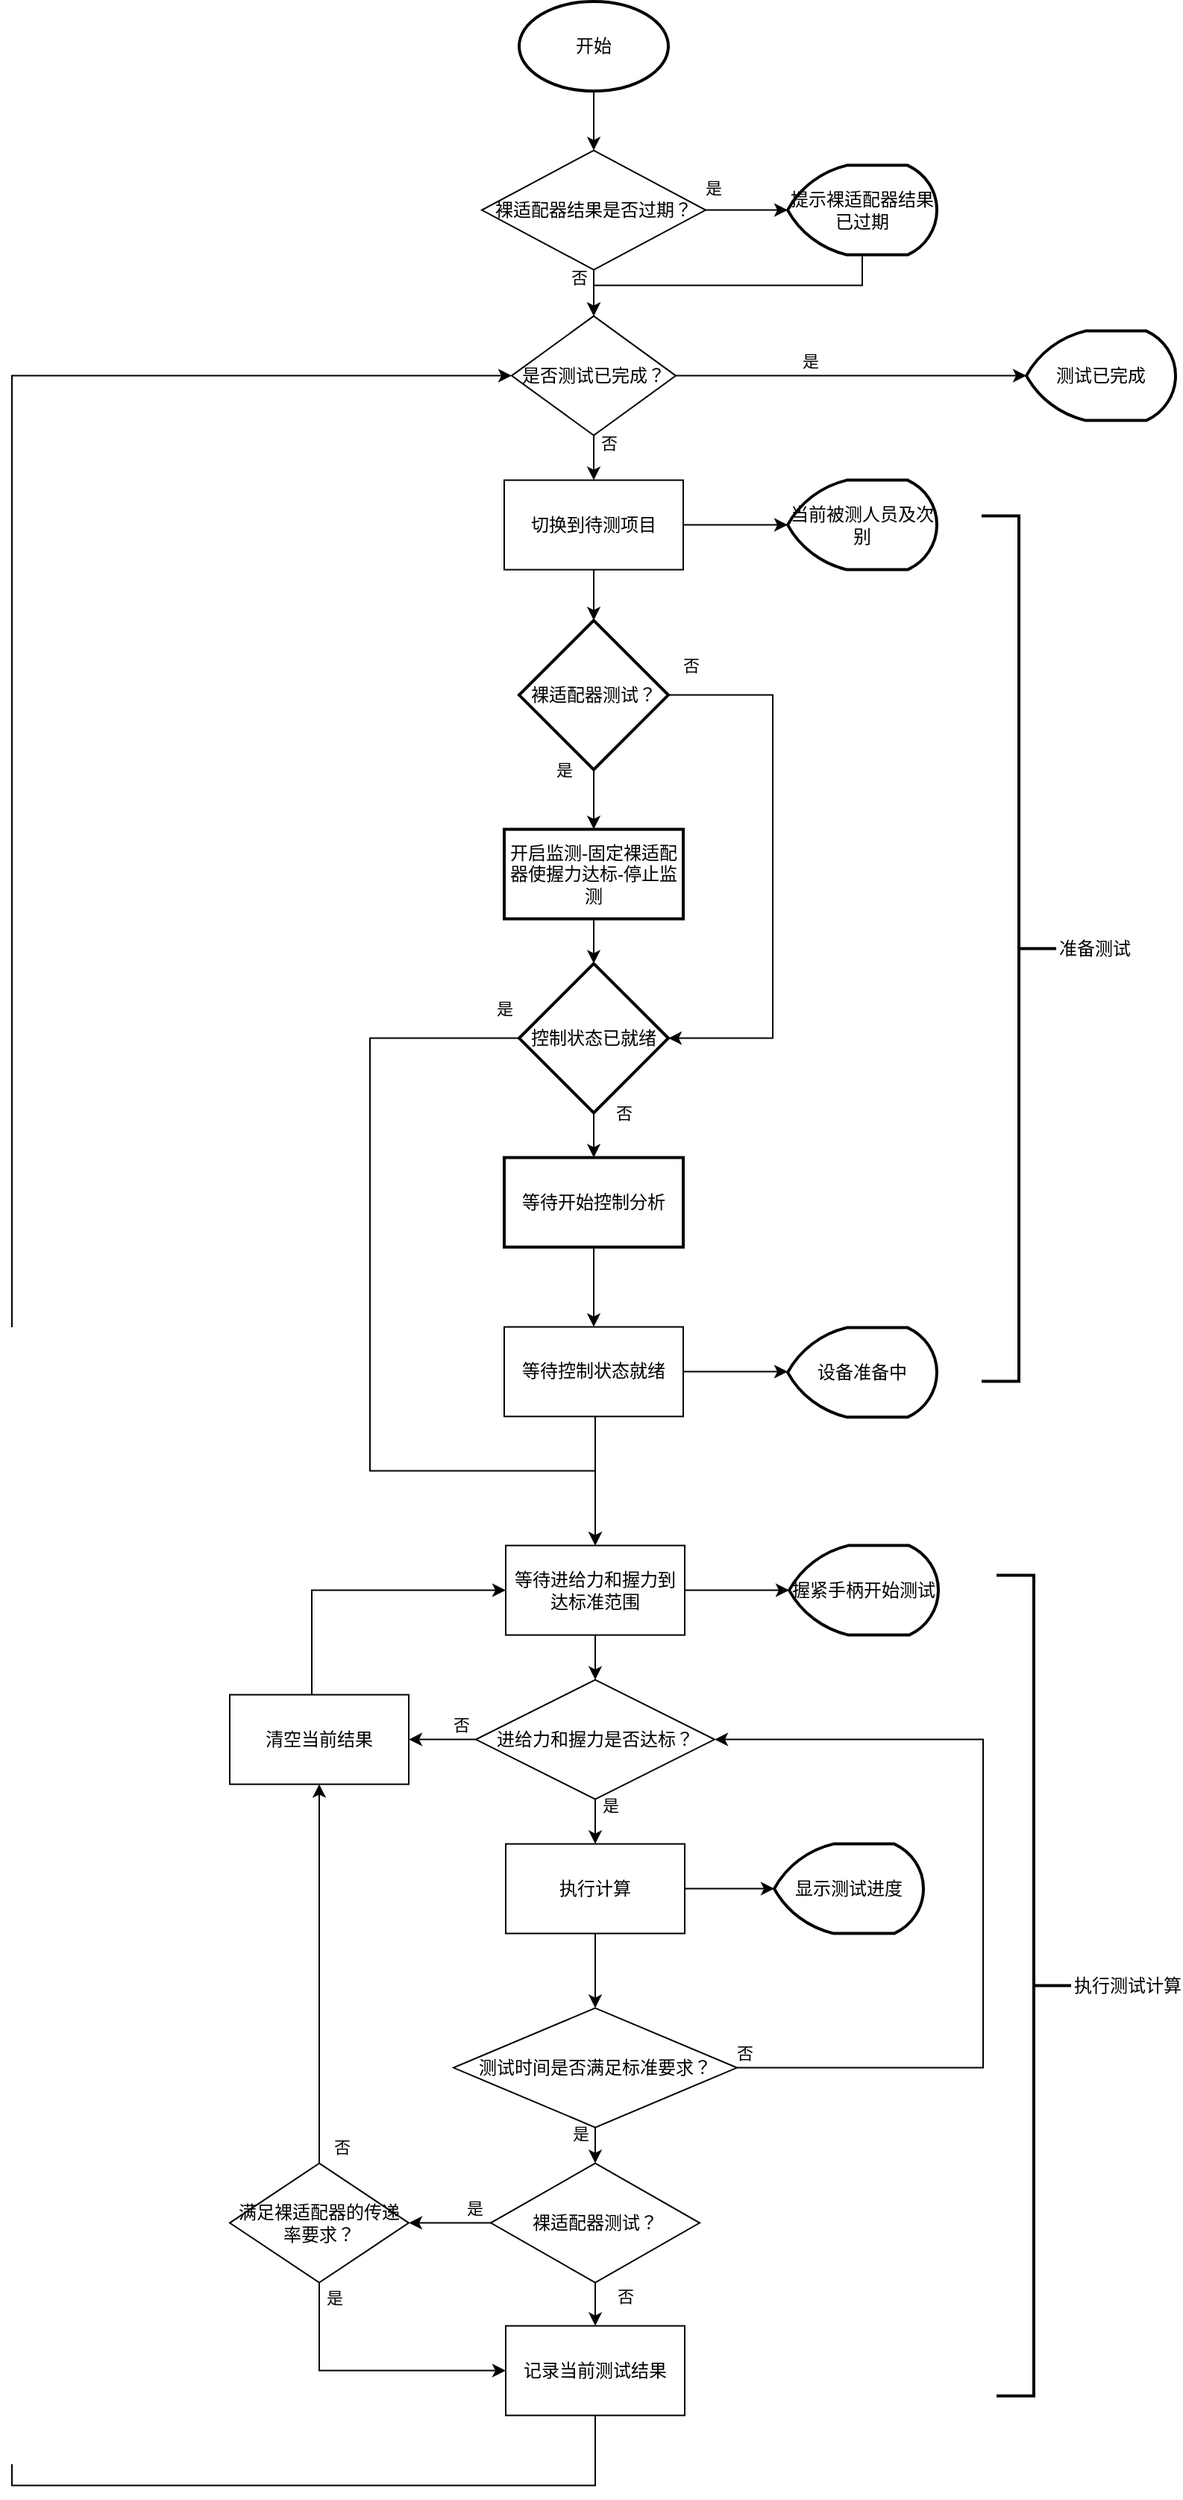 <mxfile version="14.0.5" type="github">
  <diagram id="dMnIHLM8aTlbsJUh-Kxh" name="Page-1">
    <mxGraphModel dx="1057" dy="2335" grid="1" gridSize="10" guides="1" tooltips="1" connect="1" arrows="1" fold="1" page="1" pageScale="1" pageWidth="827" pageHeight="1169" math="0" shadow="0">
      <root>
        <mxCell id="0" />
        <mxCell id="1" parent="0" />
        <mxCell id="09_Y4HbsA0_MMS8WtF8S-1" value="" style="edgeStyle=orthogonalEdgeStyle;rounded=0;orthogonalLoop=1;jettySize=auto;html=1;entryX=0.5;entryY=0;entryDx=0;entryDy=0;" edge="1" parent="1" source="09_Y4HbsA0_MMS8WtF8S-4" target="09_Y4HbsA0_MMS8WtF8S-9">
          <mxGeometry relative="1" as="geometry">
            <mxPoint x="1420.059" y="-945.2" as="targetPoint" />
          </mxGeometry>
        </mxCell>
        <mxCell id="09_Y4HbsA0_MMS8WtF8S-2" value="否" style="edgeLabel;html=1;align=center;verticalAlign=middle;resizable=0;points=[];" vertex="1" connectable="0" parent="09_Y4HbsA0_MMS8WtF8S-1">
          <mxGeometry x="-0.812" y="1" relative="1" as="geometry">
            <mxPoint x="-11" as="offset" />
          </mxGeometry>
        </mxCell>
        <mxCell id="09_Y4HbsA0_MMS8WtF8S-3" value="是" style="edgeStyle=orthogonalEdgeStyle;rounded=0;orthogonalLoop=1;jettySize=auto;html=1;" edge="1" parent="1" source="09_Y4HbsA0_MMS8WtF8S-4" target="09_Y4HbsA0_MMS8WtF8S-39">
          <mxGeometry x="-0.818" y="15" relative="1" as="geometry">
            <mxPoint as="offset" />
          </mxGeometry>
        </mxCell>
        <mxCell id="09_Y4HbsA0_MMS8WtF8S-4" value="裸适配器结果是否过期？" style="rhombus;whiteSpace=wrap;html=1;" vertex="1" parent="1">
          <mxGeometry x="1175" y="-1050.2" width="150" height="80" as="geometry" />
        </mxCell>
        <mxCell id="09_Y4HbsA0_MMS8WtF8S-5" value="" style="edgeStyle=orthogonalEdgeStyle;rounded=0;orthogonalLoop=1;jettySize=auto;html=1;entryX=0;entryY=0.5;entryDx=0;entryDy=0;entryPerimeter=0;" edge="1" parent="1" source="09_Y4HbsA0_MMS8WtF8S-9" target="09_Y4HbsA0_MMS8WtF8S-16">
          <mxGeometry relative="1" as="geometry">
            <mxPoint x="1380" y="-899.2" as="targetPoint" />
          </mxGeometry>
        </mxCell>
        <mxCell id="09_Y4HbsA0_MMS8WtF8S-6" value="是" style="edgeLabel;html=1;align=center;verticalAlign=middle;resizable=0;points=[];" vertex="1" connectable="0" parent="09_Y4HbsA0_MMS8WtF8S-5">
          <mxGeometry x="-0.184" y="-1" relative="1" as="geometry">
            <mxPoint x="-5.8" y="-11" as="offset" />
          </mxGeometry>
        </mxCell>
        <mxCell id="09_Y4HbsA0_MMS8WtF8S-7" value="" style="edgeStyle=orthogonalEdgeStyle;rounded=0;orthogonalLoop=1;jettySize=auto;html=1;" edge="1" parent="1" source="09_Y4HbsA0_MMS8WtF8S-9" target="09_Y4HbsA0_MMS8WtF8S-12">
          <mxGeometry relative="1" as="geometry" />
        </mxCell>
        <mxCell id="09_Y4HbsA0_MMS8WtF8S-8" value="否" style="edgeLabel;html=1;align=center;verticalAlign=middle;resizable=0;points=[];" vertex="1" connectable="0" parent="09_Y4HbsA0_MMS8WtF8S-7">
          <mxGeometry x="-0.813" y="-2" relative="1" as="geometry">
            <mxPoint x="12" as="offset" />
          </mxGeometry>
        </mxCell>
        <mxCell id="09_Y4HbsA0_MMS8WtF8S-9" value="是否测试已完成？" style="rhombus;whiteSpace=wrap;html=1;" vertex="1" parent="1">
          <mxGeometry x="1195" y="-939.2" width="110" height="80" as="geometry" />
        </mxCell>
        <mxCell id="09_Y4HbsA0_MMS8WtF8S-10" value="" style="edgeStyle=orthogonalEdgeStyle;rounded=0;orthogonalLoop=1;jettySize=auto;html=1;" edge="1" parent="1" source="09_Y4HbsA0_MMS8WtF8S-12" target="09_Y4HbsA0_MMS8WtF8S-17">
          <mxGeometry relative="1" as="geometry" />
        </mxCell>
        <mxCell id="09_Y4HbsA0_MMS8WtF8S-11" value="" style="edgeStyle=orthogonalEdgeStyle;rounded=0;orthogonalLoop=1;jettySize=auto;html=1;" edge="1" parent="1" source="09_Y4HbsA0_MMS8WtF8S-12" target="09_Y4HbsA0_MMS8WtF8S-49">
          <mxGeometry relative="1" as="geometry" />
        </mxCell>
        <mxCell id="09_Y4HbsA0_MMS8WtF8S-12" value="切换到待测项目" style="whiteSpace=wrap;html=1;" vertex="1" parent="1">
          <mxGeometry x="1190" y="-829.2" width="120" height="60" as="geometry" />
        </mxCell>
        <mxCell id="09_Y4HbsA0_MMS8WtF8S-13" value="" style="edgeStyle=orthogonalEdgeStyle;rounded=0;orthogonalLoop=1;jettySize=auto;html=1;entryX=0.5;entryY=0;entryDx=0;entryDy=0;" edge="1" parent="1" source="09_Y4HbsA0_MMS8WtF8S-15" target="09_Y4HbsA0_MMS8WtF8S-22">
          <mxGeometry relative="1" as="geometry">
            <mxPoint x="1250.059" y="-176.2" as="targetPoint" />
            <Array as="points">
              <mxPoint x="1251" y="-165.2" />
              <mxPoint x="1251" y="-165.2" />
            </Array>
          </mxGeometry>
        </mxCell>
        <mxCell id="09_Y4HbsA0_MMS8WtF8S-14" value="" style="edgeStyle=orthogonalEdgeStyle;rounded=0;orthogonalLoop=1;jettySize=auto;html=1;" edge="1" parent="1" source="09_Y4HbsA0_MMS8WtF8S-15" target="09_Y4HbsA0_MMS8WtF8S-18">
          <mxGeometry relative="1" as="geometry">
            <Array as="points">
              <mxPoint x="1340" y="-231.2" />
              <mxPoint x="1340" y="-231.2" />
            </Array>
          </mxGeometry>
        </mxCell>
        <mxCell id="09_Y4HbsA0_MMS8WtF8S-15" value="等待控制状态就绪" style="whiteSpace=wrap;html=1;" vertex="1" parent="1">
          <mxGeometry x="1190" y="-261.7" width="120" height="60" as="geometry" />
        </mxCell>
        <mxCell id="09_Y4HbsA0_MMS8WtF8S-16" value="测试已完成" style="strokeWidth=2;html=1;shape=mxgraph.flowchart.display;whiteSpace=wrap;" vertex="1" parent="1">
          <mxGeometry x="1540" y="-929.2" width="100" height="60" as="geometry" />
        </mxCell>
        <mxCell id="09_Y4HbsA0_MMS8WtF8S-17" value="当前被测人员及次别" style="strokeWidth=2;html=1;shape=mxgraph.flowchart.display;whiteSpace=wrap;" vertex="1" parent="1">
          <mxGeometry x="1380" y="-829.2" width="100" height="60" as="geometry" />
        </mxCell>
        <mxCell id="09_Y4HbsA0_MMS8WtF8S-18" value="设备准备中" style="strokeWidth=2;html=1;shape=mxgraph.flowchart.display;whiteSpace=wrap;" vertex="1" parent="1">
          <mxGeometry x="1380" y="-261.2" width="100" height="60" as="geometry" />
        </mxCell>
        <mxCell id="09_Y4HbsA0_MMS8WtF8S-19" value="握紧手柄开始测试" style="strokeWidth=2;html=1;shape=mxgraph.flowchart.display;whiteSpace=wrap;" vertex="1" parent="1">
          <mxGeometry x="1381" y="-115.2" width="100" height="60" as="geometry" />
        </mxCell>
        <mxCell id="09_Y4HbsA0_MMS8WtF8S-20" value="" style="edgeStyle=orthogonalEdgeStyle;rounded=0;orthogonalLoop=1;jettySize=auto;html=1;" edge="1" parent="1" source="09_Y4HbsA0_MMS8WtF8S-22" target="09_Y4HbsA0_MMS8WtF8S-19">
          <mxGeometry relative="1" as="geometry" />
        </mxCell>
        <mxCell id="09_Y4HbsA0_MMS8WtF8S-21" value="" style="edgeStyle=orthogonalEdgeStyle;rounded=0;orthogonalLoop=1;jettySize=auto;html=1;" edge="1" parent="1" source="09_Y4HbsA0_MMS8WtF8S-22" target="09_Y4HbsA0_MMS8WtF8S-33">
          <mxGeometry relative="1" as="geometry" />
        </mxCell>
        <mxCell id="09_Y4HbsA0_MMS8WtF8S-22" value="等待进给力和握力到达标准范围" style="whiteSpace=wrap;html=1;" vertex="1" parent="1">
          <mxGeometry x="1191" y="-115.2" width="120" height="60" as="geometry" />
        </mxCell>
        <mxCell id="09_Y4HbsA0_MMS8WtF8S-23" style="edgeStyle=orthogonalEdgeStyle;rounded=0;orthogonalLoop=1;jettySize=auto;html=1;entryX=1;entryY=0.5;entryDx=0;entryDy=0;" edge="1" parent="1" source="09_Y4HbsA0_MMS8WtF8S-26" target="09_Y4HbsA0_MMS8WtF8S-33">
          <mxGeometry relative="1" as="geometry">
            <mxPoint x="1541.0" y="74.8" as="targetPoint" />
            <Array as="points">
              <mxPoint x="1511" y="234.8" />
              <mxPoint x="1511" y="14.8" />
            </Array>
          </mxGeometry>
        </mxCell>
        <mxCell id="09_Y4HbsA0_MMS8WtF8S-24" value="否" style="edgeLabel;html=1;align=center;verticalAlign=middle;resizable=0;points=[];" vertex="1" connectable="0" parent="09_Y4HbsA0_MMS8WtF8S-23">
          <mxGeometry x="-0.88" y="-3" relative="1" as="geometry">
            <mxPoint x="-29.17" y="-13" as="offset" />
          </mxGeometry>
        </mxCell>
        <mxCell id="09_Y4HbsA0_MMS8WtF8S-25" value="是" style="edgeStyle=orthogonalEdgeStyle;rounded=0;orthogonalLoop=1;jettySize=auto;html=1;" edge="1" parent="1" source="09_Y4HbsA0_MMS8WtF8S-26" target="09_Y4HbsA0_MMS8WtF8S-42">
          <mxGeometry x="0.287" y="-10" relative="1" as="geometry">
            <mxPoint as="offset" />
          </mxGeometry>
        </mxCell>
        <mxCell id="09_Y4HbsA0_MMS8WtF8S-26" value="测试时间是否满足标准要求？" style="rhombus;whiteSpace=wrap;html=1;" vertex="1" parent="1">
          <mxGeometry x="1156" y="194.8" width="190" height="80" as="geometry" />
        </mxCell>
        <mxCell id="09_Y4HbsA0_MMS8WtF8S-27" value="显示测试进度" style="strokeWidth=2;html=1;shape=mxgraph.flowchart.display;whiteSpace=wrap;" vertex="1" parent="1">
          <mxGeometry x="1371" y="84.8" width="100" height="60" as="geometry" />
        </mxCell>
        <mxCell id="09_Y4HbsA0_MMS8WtF8S-28" value="" style="edgeStyle=orthogonalEdgeStyle;rounded=0;orthogonalLoop=1;jettySize=auto;html=1;" edge="1" parent="1" source="09_Y4HbsA0_MMS8WtF8S-30" target="09_Y4HbsA0_MMS8WtF8S-27">
          <mxGeometry relative="1" as="geometry" />
        </mxCell>
        <mxCell id="09_Y4HbsA0_MMS8WtF8S-29" value="" style="edgeStyle=orthogonalEdgeStyle;rounded=0;orthogonalLoop=1;jettySize=auto;html=1;" edge="1" parent="1" source="09_Y4HbsA0_MMS8WtF8S-30" target="09_Y4HbsA0_MMS8WtF8S-26">
          <mxGeometry relative="1" as="geometry" />
        </mxCell>
        <mxCell id="09_Y4HbsA0_MMS8WtF8S-30" value="执行计算" style="whiteSpace=wrap;html=1;" vertex="1" parent="1">
          <mxGeometry x="1191" y="84.8" width="120" height="60" as="geometry" />
        </mxCell>
        <mxCell id="09_Y4HbsA0_MMS8WtF8S-31" value="否" style="edgeStyle=orthogonalEdgeStyle;rounded=0;orthogonalLoop=1;jettySize=auto;html=1;" edge="1" parent="1" source="09_Y4HbsA0_MMS8WtF8S-33" target="09_Y4HbsA0_MMS8WtF8S-35">
          <mxGeometry x="-0.556" y="-10" relative="1" as="geometry">
            <mxPoint as="offset" />
          </mxGeometry>
        </mxCell>
        <mxCell id="09_Y4HbsA0_MMS8WtF8S-32" value="是" style="edgeStyle=orthogonalEdgeStyle;rounded=0;orthogonalLoop=1;jettySize=auto;html=1;" edge="1" parent="1" source="09_Y4HbsA0_MMS8WtF8S-33" target="09_Y4HbsA0_MMS8WtF8S-30">
          <mxGeometry x="-0.839" y="10" relative="1" as="geometry">
            <mxPoint as="offset" />
          </mxGeometry>
        </mxCell>
        <mxCell id="09_Y4HbsA0_MMS8WtF8S-33" value="进给力和握力是否达标？" style="rhombus;whiteSpace=wrap;html=1;" vertex="1" parent="1">
          <mxGeometry x="1171" y="-25.2" width="160" height="80" as="geometry" />
        </mxCell>
        <mxCell id="09_Y4HbsA0_MMS8WtF8S-34" style="edgeStyle=orthogonalEdgeStyle;rounded=0;orthogonalLoop=1;jettySize=auto;html=1;entryX=0;entryY=0.5;entryDx=0;entryDy=0;" edge="1" parent="1" source="09_Y4HbsA0_MMS8WtF8S-35" target="09_Y4HbsA0_MMS8WtF8S-22">
          <mxGeometry relative="1" as="geometry">
            <Array as="points">
              <mxPoint x="1061" y="-85.2" />
            </Array>
          </mxGeometry>
        </mxCell>
        <mxCell id="09_Y4HbsA0_MMS8WtF8S-35" value="清空当前结果" style="whiteSpace=wrap;html=1;" vertex="1" parent="1">
          <mxGeometry x="1006" y="-15.2" width="120" height="60" as="geometry" />
        </mxCell>
        <mxCell id="09_Y4HbsA0_MMS8WtF8S-36" style="edgeStyle=orthogonalEdgeStyle;rounded=0;orthogonalLoop=1;jettySize=auto;html=1;entryX=0;entryY=0.5;entryDx=0;entryDy=0;" edge="1" parent="1" source="09_Y4HbsA0_MMS8WtF8S-37" target="09_Y4HbsA0_MMS8WtF8S-9">
          <mxGeometry relative="1" as="geometry">
            <mxPoint x="860" y="-195.2" as="targetPoint" />
            <Array as="points">
              <mxPoint x="1251" y="514.8" />
              <mxPoint x="860" y="514.8" />
              <mxPoint x="860" y="-899.2" />
            </Array>
          </mxGeometry>
        </mxCell>
        <mxCell id="09_Y4HbsA0_MMS8WtF8S-37" value="记录当前测试结果" style="whiteSpace=wrap;html=1;" vertex="1" parent="1">
          <mxGeometry x="1191" y="407.8" width="120" height="60" as="geometry" />
        </mxCell>
        <mxCell id="09_Y4HbsA0_MMS8WtF8S-38" style="edgeStyle=orthogonalEdgeStyle;rounded=0;orthogonalLoop=1;jettySize=auto;html=1;exitX=0.5;exitY=1;exitDx=0;exitDy=0;exitPerimeter=0;entryX=0.5;entryY=0;entryDx=0;entryDy=0;" edge="1" parent="1" source="09_Y4HbsA0_MMS8WtF8S-39" target="09_Y4HbsA0_MMS8WtF8S-9">
          <mxGeometry relative="1" as="geometry" />
        </mxCell>
        <mxCell id="09_Y4HbsA0_MMS8WtF8S-39" value="提示裸适配器结果已过期" style="strokeWidth=2;html=1;shape=mxgraph.flowchart.display;whiteSpace=wrap;" vertex="1" parent="1">
          <mxGeometry x="1380" y="-1040.2" width="100" height="60" as="geometry" />
        </mxCell>
        <mxCell id="09_Y4HbsA0_MMS8WtF8S-40" value="是" style="edgeStyle=orthogonalEdgeStyle;rounded=0;orthogonalLoop=1;jettySize=auto;html=1;" edge="1" parent="1" source="09_Y4HbsA0_MMS8WtF8S-42" target="09_Y4HbsA0_MMS8WtF8S-46">
          <mxGeometry x="-0.6" y="-10" relative="1" as="geometry">
            <mxPoint as="offset" />
          </mxGeometry>
        </mxCell>
        <mxCell id="09_Y4HbsA0_MMS8WtF8S-41" value="否" style="edgeStyle=orthogonalEdgeStyle;rounded=0;orthogonalLoop=1;jettySize=auto;html=1;" edge="1" parent="1" source="09_Y4HbsA0_MMS8WtF8S-42" target="09_Y4HbsA0_MMS8WtF8S-37">
          <mxGeometry x="0.216" y="20" relative="1" as="geometry">
            <mxPoint as="offset" />
          </mxGeometry>
        </mxCell>
        <mxCell id="09_Y4HbsA0_MMS8WtF8S-42" value="裸适配器测试？" style="rhombus;whiteSpace=wrap;html=1;" vertex="1" parent="1">
          <mxGeometry x="1181" y="298.8" width="140" height="80" as="geometry" />
        </mxCell>
        <mxCell id="09_Y4HbsA0_MMS8WtF8S-43" style="edgeStyle=orthogonalEdgeStyle;rounded=0;orthogonalLoop=1;jettySize=auto;html=1;entryX=0;entryY=0.5;entryDx=0;entryDy=0;" edge="1" parent="1" source="09_Y4HbsA0_MMS8WtF8S-46" target="09_Y4HbsA0_MMS8WtF8S-37">
          <mxGeometry relative="1" as="geometry">
            <Array as="points">
              <mxPoint x="1066" y="437.8" />
            </Array>
          </mxGeometry>
        </mxCell>
        <mxCell id="09_Y4HbsA0_MMS8WtF8S-44" value="是" style="edgeLabel;html=1;align=center;verticalAlign=middle;resizable=0;points=[];" vertex="1" connectable="0" parent="09_Y4HbsA0_MMS8WtF8S-43">
          <mxGeometry x="-0.853" y="3" relative="1" as="geometry">
            <mxPoint x="6.97" y="-3.08" as="offset" />
          </mxGeometry>
        </mxCell>
        <mxCell id="09_Y4HbsA0_MMS8WtF8S-45" value="否" style="edgeStyle=orthogonalEdgeStyle;rounded=0;orthogonalLoop=1;jettySize=auto;html=1;entryX=0.5;entryY=1;entryDx=0;entryDy=0;" edge="1" parent="1" source="09_Y4HbsA0_MMS8WtF8S-46" target="09_Y4HbsA0_MMS8WtF8S-35">
          <mxGeometry x="-0.921" y="-15" relative="1" as="geometry">
            <Array as="points">
              <mxPoint x="1066" y="218.8" />
              <mxPoint x="1066" y="218.8" />
            </Array>
            <mxPoint y="-1" as="offset" />
          </mxGeometry>
        </mxCell>
        <mxCell id="09_Y4HbsA0_MMS8WtF8S-46" value="满足裸适配器的传递率要求？" style="rhombus;whiteSpace=wrap;html=1;" vertex="1" parent="1">
          <mxGeometry x="1006" y="298.8" width="120" height="80" as="geometry" />
        </mxCell>
        <mxCell id="09_Y4HbsA0_MMS8WtF8S-47" value="是" style="edgeStyle=orthogonalEdgeStyle;rounded=0;orthogonalLoop=1;jettySize=auto;html=1;" edge="1" parent="1" source="09_Y4HbsA0_MMS8WtF8S-49" target="09_Y4HbsA0_MMS8WtF8S-51">
          <mxGeometry x="-1" y="-20" relative="1" as="geometry">
            <mxPoint as="offset" />
          </mxGeometry>
        </mxCell>
        <mxCell id="09_Y4HbsA0_MMS8WtF8S-48" value="否" style="edgeStyle=orthogonalEdgeStyle;rounded=0;orthogonalLoop=1;jettySize=auto;html=1;exitX=1;exitY=0.5;exitDx=0;exitDy=0;exitPerimeter=0;entryX=1;entryY=0.5;entryDx=0;entryDy=0;entryPerimeter=0;" edge="1" parent="1" source="09_Y4HbsA0_MMS8WtF8S-49" target="09_Y4HbsA0_MMS8WtF8S-56">
          <mxGeometry x="-0.925" y="20" relative="1" as="geometry">
            <Array as="points">
              <mxPoint x="1370" y="-685.2" />
              <mxPoint x="1370" y="-455.2" />
            </Array>
            <mxPoint x="1" as="offset" />
          </mxGeometry>
        </mxCell>
        <mxCell id="09_Y4HbsA0_MMS8WtF8S-49" value="裸适配器测试？" style="strokeWidth=2;html=1;shape=mxgraph.flowchart.decision;whiteSpace=wrap;" vertex="1" parent="1">
          <mxGeometry x="1200" y="-735.2" width="100" height="100" as="geometry" />
        </mxCell>
        <mxCell id="09_Y4HbsA0_MMS8WtF8S-50" value="否" style="edgeStyle=orthogonalEdgeStyle;rounded=0;orthogonalLoop=1;jettySize=auto;html=1;" edge="1" parent="1" source="09_Y4HbsA0_MMS8WtF8S-56" target="09_Y4HbsA0_MMS8WtF8S-53">
          <mxGeometry x="-1" y="20" relative="1" as="geometry">
            <mxPoint as="offset" />
          </mxGeometry>
        </mxCell>
        <mxCell id="09_Y4HbsA0_MMS8WtF8S-51" value="开启监测-固定裸适配器使握力达标-停止监测" style="whiteSpace=wrap;html=1;strokeWidth=2;" vertex="1" parent="1">
          <mxGeometry x="1190" y="-595.2" width="120" height="60" as="geometry" />
        </mxCell>
        <mxCell id="09_Y4HbsA0_MMS8WtF8S-52" value="" style="edgeStyle=orthogonalEdgeStyle;rounded=0;orthogonalLoop=1;jettySize=auto;html=1;" edge="1" parent="1" source="09_Y4HbsA0_MMS8WtF8S-53" target="09_Y4HbsA0_MMS8WtF8S-15">
          <mxGeometry relative="1" as="geometry" />
        </mxCell>
        <mxCell id="09_Y4HbsA0_MMS8WtF8S-53" value="等待开始控制分析" style="whiteSpace=wrap;html=1;strokeWidth=2;" vertex="1" parent="1">
          <mxGeometry x="1190" y="-375.2" width="120" height="60" as="geometry" />
        </mxCell>
        <mxCell id="09_Y4HbsA0_MMS8WtF8S-54" style="edgeStyle=orthogonalEdgeStyle;rounded=0;orthogonalLoop=1;jettySize=auto;html=1;entryX=0.5;entryY=0;entryDx=0;entryDy=0;" edge="1" parent="1" source="09_Y4HbsA0_MMS8WtF8S-56" target="09_Y4HbsA0_MMS8WtF8S-22">
          <mxGeometry relative="1" as="geometry">
            <Array as="points">
              <mxPoint x="1100" y="-455.2" />
              <mxPoint x="1100" y="-165.2" />
              <mxPoint x="1251" y="-165.2" />
            </Array>
          </mxGeometry>
        </mxCell>
        <mxCell id="09_Y4HbsA0_MMS8WtF8S-55" value="是" style="edgeLabel;html=1;align=center;verticalAlign=middle;resizable=0;points=[];" vertex="1" connectable="0" parent="09_Y4HbsA0_MMS8WtF8S-54">
          <mxGeometry x="-0.912" y="-1" relative="1" as="geometry">
            <mxPoint x="15.71" y="-19" as="offset" />
          </mxGeometry>
        </mxCell>
        <mxCell id="09_Y4HbsA0_MMS8WtF8S-56" value="控制状态已就绪" style="strokeWidth=2;html=1;shape=mxgraph.flowchart.decision;whiteSpace=wrap;" vertex="1" parent="1">
          <mxGeometry x="1200" y="-505.2" width="100" height="100" as="geometry" />
        </mxCell>
        <mxCell id="09_Y4HbsA0_MMS8WtF8S-57" value="" style="edgeStyle=orthogonalEdgeStyle;rounded=0;orthogonalLoop=1;jettySize=auto;html=1;" edge="1" parent="1" source="09_Y4HbsA0_MMS8WtF8S-51" target="09_Y4HbsA0_MMS8WtF8S-56">
          <mxGeometry relative="1" as="geometry">
            <mxPoint x="1250" y="-535.2" as="sourcePoint" />
            <mxPoint x="1250" y="-365.2" as="targetPoint" />
          </mxGeometry>
        </mxCell>
        <mxCell id="09_Y4HbsA0_MMS8WtF8S-58" value="准备测试" style="strokeWidth=2;html=1;shape=mxgraph.flowchart.annotation_2;align=left;labelPosition=right;pointerEvents=1;direction=west;" vertex="1" parent="1">
          <mxGeometry x="1510" y="-805.2" width="50" height="580" as="geometry" />
        </mxCell>
        <mxCell id="09_Y4HbsA0_MMS8WtF8S-59" value="执行测试计算" style="strokeWidth=2;html=1;shape=mxgraph.flowchart.annotation_2;align=left;labelPosition=right;pointerEvents=1;direction=west;" vertex="1" parent="1">
          <mxGeometry x="1520" y="-95.2" width="50" height="550" as="geometry" />
        </mxCell>
        <mxCell id="09_Y4HbsA0_MMS8WtF8S-60" value="" style="edgeStyle=orthogonalEdgeStyle;rounded=0;orthogonalLoop=1;jettySize=auto;html=1;" edge="1" parent="1" source="09_Y4HbsA0_MMS8WtF8S-61" target="09_Y4HbsA0_MMS8WtF8S-4">
          <mxGeometry relative="1" as="geometry" />
        </mxCell>
        <mxCell id="09_Y4HbsA0_MMS8WtF8S-61" value="开始" style="strokeWidth=2;html=1;shape=mxgraph.flowchart.start_1;whiteSpace=wrap;" vertex="1" parent="1">
          <mxGeometry x="1200" y="-1150" width="100" height="60" as="geometry" />
        </mxCell>
      </root>
    </mxGraphModel>
  </diagram>
</mxfile>

